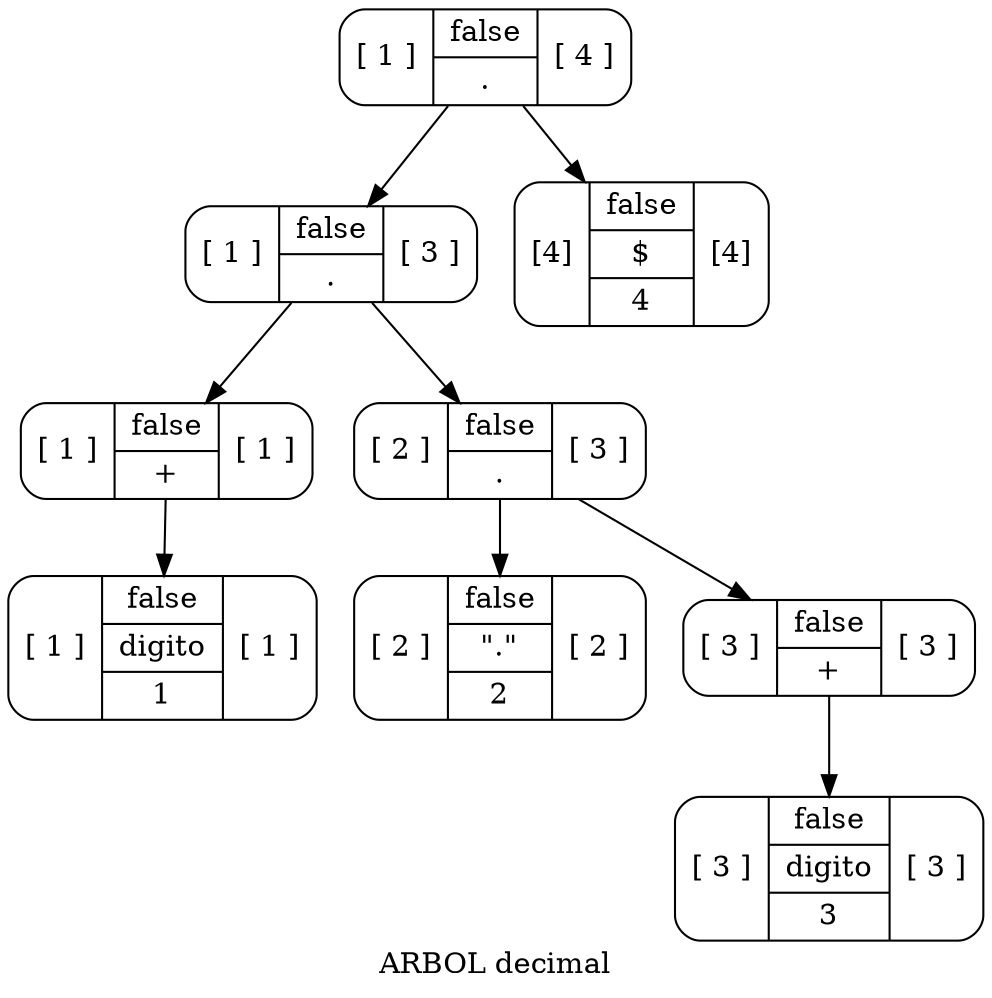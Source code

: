 digraph G {
node [shape="Mrecord"]label = "ARBOL decimal"
SPunto0[label="|{|.}|"]
SMas0[label="|{|+}|"]
Sid0[label="[ 1  ]|{false|digito|1}|[ 1  ]"]
SPunto1[label="|{|.}|"]
SCadena0[label="[ 2  ]|{false|\".\"|2}|[ 2  ]"]
SMas1[label="|{|+}|"]
Sid1[label="[ 3  ]|{false|digito|3}|[ 3  ]"]
SMas0->Sid0
SMas0[label="[ 1  ]|{false|+}|[ 1  ]"]
SMas1->Sid1
SMas1[label="[ 3  ]|{false|+}|[ 3  ]"]
SPunto1->SMas1
SPunto1->SCadena0
SPunto1[label="[ 2  ]|{false|.}|[ 3  ]"]
SPunto0->SPunto1
SPunto0->SMas0
SPunto0[label="[ 1  ]|{false|.}|[ 3  ]"]
EOF[label="[4]|{false|$|4}|[4]"];
SPuntoFinal[label="[ 1  ]|{false|.}|[ 4  ]"];
SPuntoFinal->EOF
SPuntoFinal->SPunto0
}